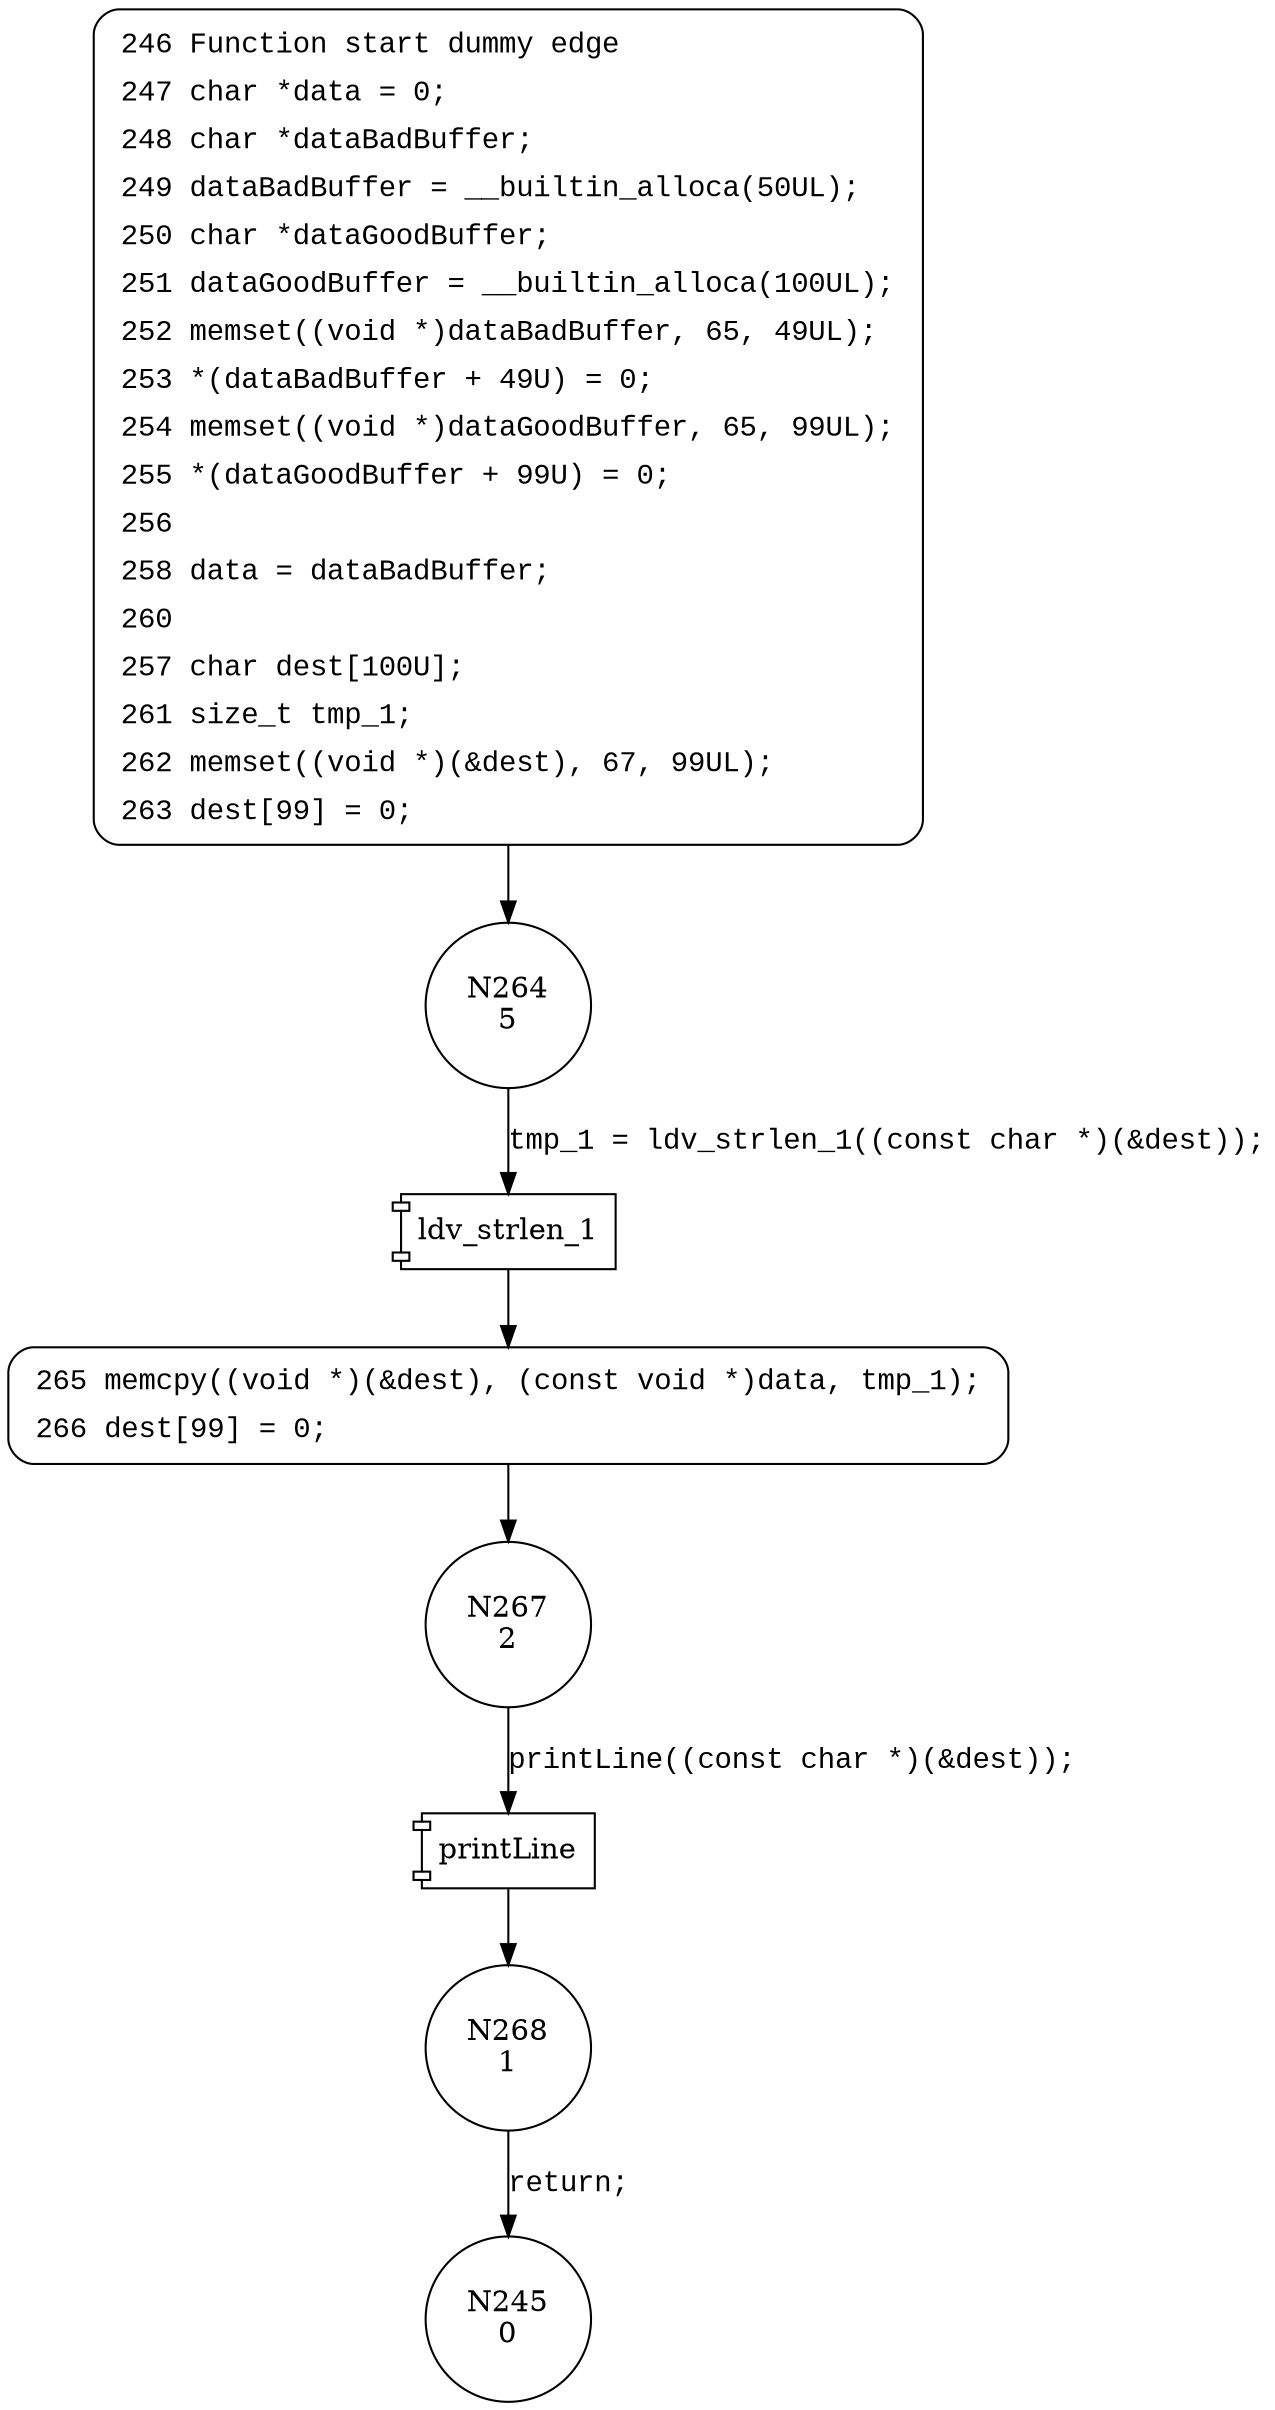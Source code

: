 digraph CWE126_Buffer_Overread__char_alloca_memcpy_04_bad {
264 [shape="circle" label="N264\n5"]
265 [shape="circle" label="N265\n4"]
267 [shape="circle" label="N267\n2"]
268 [shape="circle" label="N268\n1"]
245 [shape="circle" label="N245\n0"]
246 [style="filled,bold" penwidth="1" fillcolor="white" fontname="Courier New" shape="Mrecord" label=<<table border="0" cellborder="0" cellpadding="3" bgcolor="white"><tr><td align="right">246</td><td align="left">Function start dummy edge</td></tr><tr><td align="right">247</td><td align="left">char *data = 0;</td></tr><tr><td align="right">248</td><td align="left">char *dataBadBuffer;</td></tr><tr><td align="right">249</td><td align="left">dataBadBuffer = __builtin_alloca(50UL);</td></tr><tr><td align="right">250</td><td align="left">char *dataGoodBuffer;</td></tr><tr><td align="right">251</td><td align="left">dataGoodBuffer = __builtin_alloca(100UL);</td></tr><tr><td align="right">252</td><td align="left">memset((void *)dataBadBuffer, 65, 49UL);</td></tr><tr><td align="right">253</td><td align="left">*(dataBadBuffer + 49U) = 0;</td></tr><tr><td align="right">254</td><td align="left">memset((void *)dataGoodBuffer, 65, 99UL);</td></tr><tr><td align="right">255</td><td align="left">*(dataGoodBuffer + 99U) = 0;</td></tr><tr><td align="right">256</td><td align="left"></td></tr><tr><td align="right">258</td><td align="left">data = dataBadBuffer;</td></tr><tr><td align="right">260</td><td align="left"></td></tr><tr><td align="right">257</td><td align="left">char dest[100U];</td></tr><tr><td align="right">261</td><td align="left">size_t tmp_1;</td></tr><tr><td align="right">262</td><td align="left">memset((void *)(&amp;dest), 67, 99UL);</td></tr><tr><td align="right">263</td><td align="left">dest[99] = 0;</td></tr></table>>]
246 -> 264[label=""]
265 [style="filled,bold" penwidth="1" fillcolor="white" fontname="Courier New" shape="Mrecord" label=<<table border="0" cellborder="0" cellpadding="3" bgcolor="white"><tr><td align="right">265</td><td align="left">memcpy((void *)(&amp;dest), (const void *)data, tmp_1);</td></tr><tr><td align="right">266</td><td align="left">dest[99] = 0;</td></tr></table>>]
265 -> 267[label=""]
100034 [shape="component" label="ldv_strlen_1"]
264 -> 100034 [label="tmp_1 = ldv_strlen_1((const char *)(&dest));" fontname="Courier New"]
100034 -> 265 [label="" fontname="Courier New"]
100035 [shape="component" label="printLine"]
267 -> 100035 [label="printLine((const char *)(&dest));" fontname="Courier New"]
100035 -> 268 [label="" fontname="Courier New"]
268 -> 245 [label="return;" fontname="Courier New"]
}